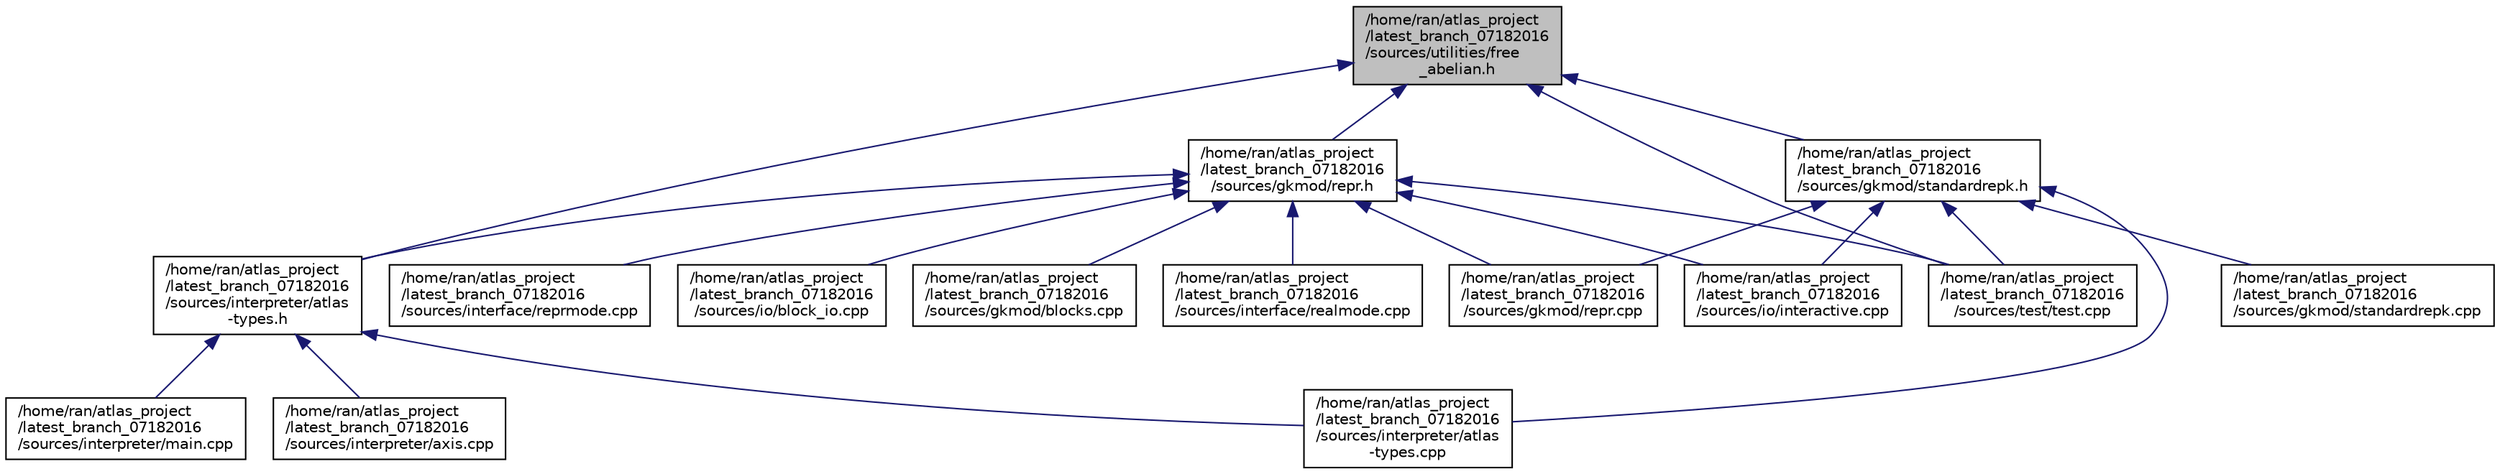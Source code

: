 digraph "/home/ran/atlas_project/latest_branch_07182016/sources/utilities/free_abelian.h"
{
  edge [fontname="Helvetica",fontsize="10",labelfontname="Helvetica",labelfontsize="10"];
  node [fontname="Helvetica",fontsize="10",shape=record];
  Node1 [label="/home/ran/atlas_project\l/latest_branch_07182016\l/sources/utilities/free\l_abelian.h",height=0.2,width=0.4,color="black", fillcolor="grey75", style="filled", fontcolor="black"];
  Node1 -> Node2 [dir="back",color="midnightblue",fontsize="10",style="solid",fontname="Helvetica"];
  Node2 [label="/home/ran/atlas_project\l/latest_branch_07182016\l/sources/gkmod/repr.h",height=0.2,width=0.4,color="black", fillcolor="white", style="filled",URL="$repr_8h.html"];
  Node2 -> Node3 [dir="back",color="midnightblue",fontsize="10",style="solid",fontname="Helvetica"];
  Node3 [label="/home/ran/atlas_project\l/latest_branch_07182016\l/sources/gkmod/blocks.cpp",height=0.2,width=0.4,color="black", fillcolor="white", style="filled",URL="$blocks_8cpp.html"];
  Node2 -> Node4 [dir="back",color="midnightblue",fontsize="10",style="solid",fontname="Helvetica"];
  Node4 [label="/home/ran/atlas_project\l/latest_branch_07182016\l/sources/gkmod/repr.cpp",height=0.2,width=0.4,color="black", fillcolor="white", style="filled",URL="$repr_8cpp.html"];
  Node2 -> Node5 [dir="back",color="midnightblue",fontsize="10",style="solid",fontname="Helvetica"];
  Node5 [label="/home/ran/atlas_project\l/latest_branch_07182016\l/sources/interface/realmode.cpp",height=0.2,width=0.4,color="black", fillcolor="white", style="filled",URL="$realmode_8cpp.html"];
  Node2 -> Node6 [dir="back",color="midnightblue",fontsize="10",style="solid",fontname="Helvetica"];
  Node6 [label="/home/ran/atlas_project\l/latest_branch_07182016\l/sources/interface/reprmode.cpp",height=0.2,width=0.4,color="black", fillcolor="white", style="filled",URL="$reprmode_8cpp.html"];
  Node2 -> Node7 [dir="back",color="midnightblue",fontsize="10",style="solid",fontname="Helvetica"];
  Node7 [label="/home/ran/atlas_project\l/latest_branch_07182016\l/sources/interpreter/atlas\l-types.h",height=0.2,width=0.4,color="black", fillcolor="white", style="filled",URL="$atlas-types_8h.html"];
  Node7 -> Node8 [dir="back",color="midnightblue",fontsize="10",style="solid",fontname="Helvetica"];
  Node8 [label="/home/ran/atlas_project\l/latest_branch_07182016\l/sources/interpreter/atlas\l-types.cpp",height=0.2,width=0.4,color="black", fillcolor="white", style="filled",URL="$atlas-types_8cpp.html"];
  Node7 -> Node9 [dir="back",color="midnightblue",fontsize="10",style="solid",fontname="Helvetica"];
  Node9 [label="/home/ran/atlas_project\l/latest_branch_07182016\l/sources/interpreter/axis.cpp",height=0.2,width=0.4,color="black", fillcolor="white", style="filled",URL="$axis_8cpp.html"];
  Node7 -> Node10 [dir="back",color="midnightblue",fontsize="10",style="solid",fontname="Helvetica"];
  Node10 [label="/home/ran/atlas_project\l/latest_branch_07182016\l/sources/interpreter/main.cpp",height=0.2,width=0.4,color="black", fillcolor="white", style="filled",URL="$interpreter_2main_8cpp.html"];
  Node2 -> Node11 [dir="back",color="midnightblue",fontsize="10",style="solid",fontname="Helvetica"];
  Node11 [label="/home/ran/atlas_project\l/latest_branch_07182016\l/sources/io/block_io.cpp",height=0.2,width=0.4,color="black", fillcolor="white", style="filled",URL="$block__io_8cpp.html"];
  Node2 -> Node12 [dir="back",color="midnightblue",fontsize="10",style="solid",fontname="Helvetica"];
  Node12 [label="/home/ran/atlas_project\l/latest_branch_07182016\l/sources/io/interactive.cpp",height=0.2,width=0.4,color="black", fillcolor="white", style="filled",URL="$interactive_8cpp.html"];
  Node2 -> Node13 [dir="back",color="midnightblue",fontsize="10",style="solid",fontname="Helvetica"];
  Node13 [label="/home/ran/atlas_project\l/latest_branch_07182016\l/sources/test/test.cpp",height=0.2,width=0.4,color="black", fillcolor="white", style="filled",URL="$test_8cpp.html"];
  Node1 -> Node14 [dir="back",color="midnightblue",fontsize="10",style="solid",fontname="Helvetica"];
  Node14 [label="/home/ran/atlas_project\l/latest_branch_07182016\l/sources/gkmod/standardrepk.h",height=0.2,width=0.4,color="black", fillcolor="white", style="filled",URL="$standardrepk_8h.html",tooltip="Class definition and function declarations for the classes StandardRepK and KhatContext. "];
  Node14 -> Node4 [dir="back",color="midnightblue",fontsize="10",style="solid",fontname="Helvetica"];
  Node14 -> Node15 [dir="back",color="midnightblue",fontsize="10",style="solid",fontname="Helvetica"];
  Node15 [label="/home/ran/atlas_project\l/latest_branch_07182016\l/sources/gkmod/standardrepk.cpp",height=0.2,width=0.4,color="black", fillcolor="white", style="filled",URL="$standardrepk_8cpp.html",tooltip="Implementation for the classes StandardRepK and KhatContext. "];
  Node14 -> Node8 [dir="back",color="midnightblue",fontsize="10",style="solid",fontname="Helvetica"];
  Node14 -> Node12 [dir="back",color="midnightblue",fontsize="10",style="solid",fontname="Helvetica"];
  Node14 -> Node13 [dir="back",color="midnightblue",fontsize="10",style="solid",fontname="Helvetica"];
  Node1 -> Node7 [dir="back",color="midnightblue",fontsize="10",style="solid",fontname="Helvetica"];
  Node1 -> Node13 [dir="back",color="midnightblue",fontsize="10",style="solid",fontname="Helvetica"];
}

